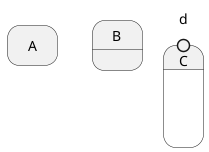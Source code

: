 {
  "sha1": "lhjyl71r961lgzu70jsqi42pr6upu64",
  "insertion": {
    "when": "2024-06-03T18:59:34.158Z",
    "user": "plantuml@gmail.com"
  }
}
@startuml
hide empty description

state A

state B {
}

state C {
  state d <<entrypoint>>
}
@enduml
